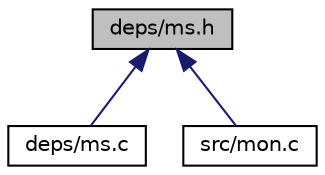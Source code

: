 digraph "deps/ms.h"
{
  edge [fontname="Helvetica",fontsize="10",labelfontname="Helvetica",labelfontsize="10"];
  node [fontname="Helvetica",fontsize="10",shape=record];
  Node1 [label="deps/ms.h",height=0.2,width=0.4,color="black", fillcolor="grey75", style="filled", fontcolor="black"];
  Node1 -> Node2 [dir="back",color="midnightblue",fontsize="10",style="solid"];
  Node2 [label="deps/ms.c",height=0.2,width=0.4,color="black", fillcolor="white", style="filled",URL="$ms_8c.html"];
  Node1 -> Node3 [dir="back",color="midnightblue",fontsize="10",style="solid"];
  Node3 [label="src/mon.c",height=0.2,width=0.4,color="black", fillcolor="white", style="filled",URL="$mon_8c.html"];
}
